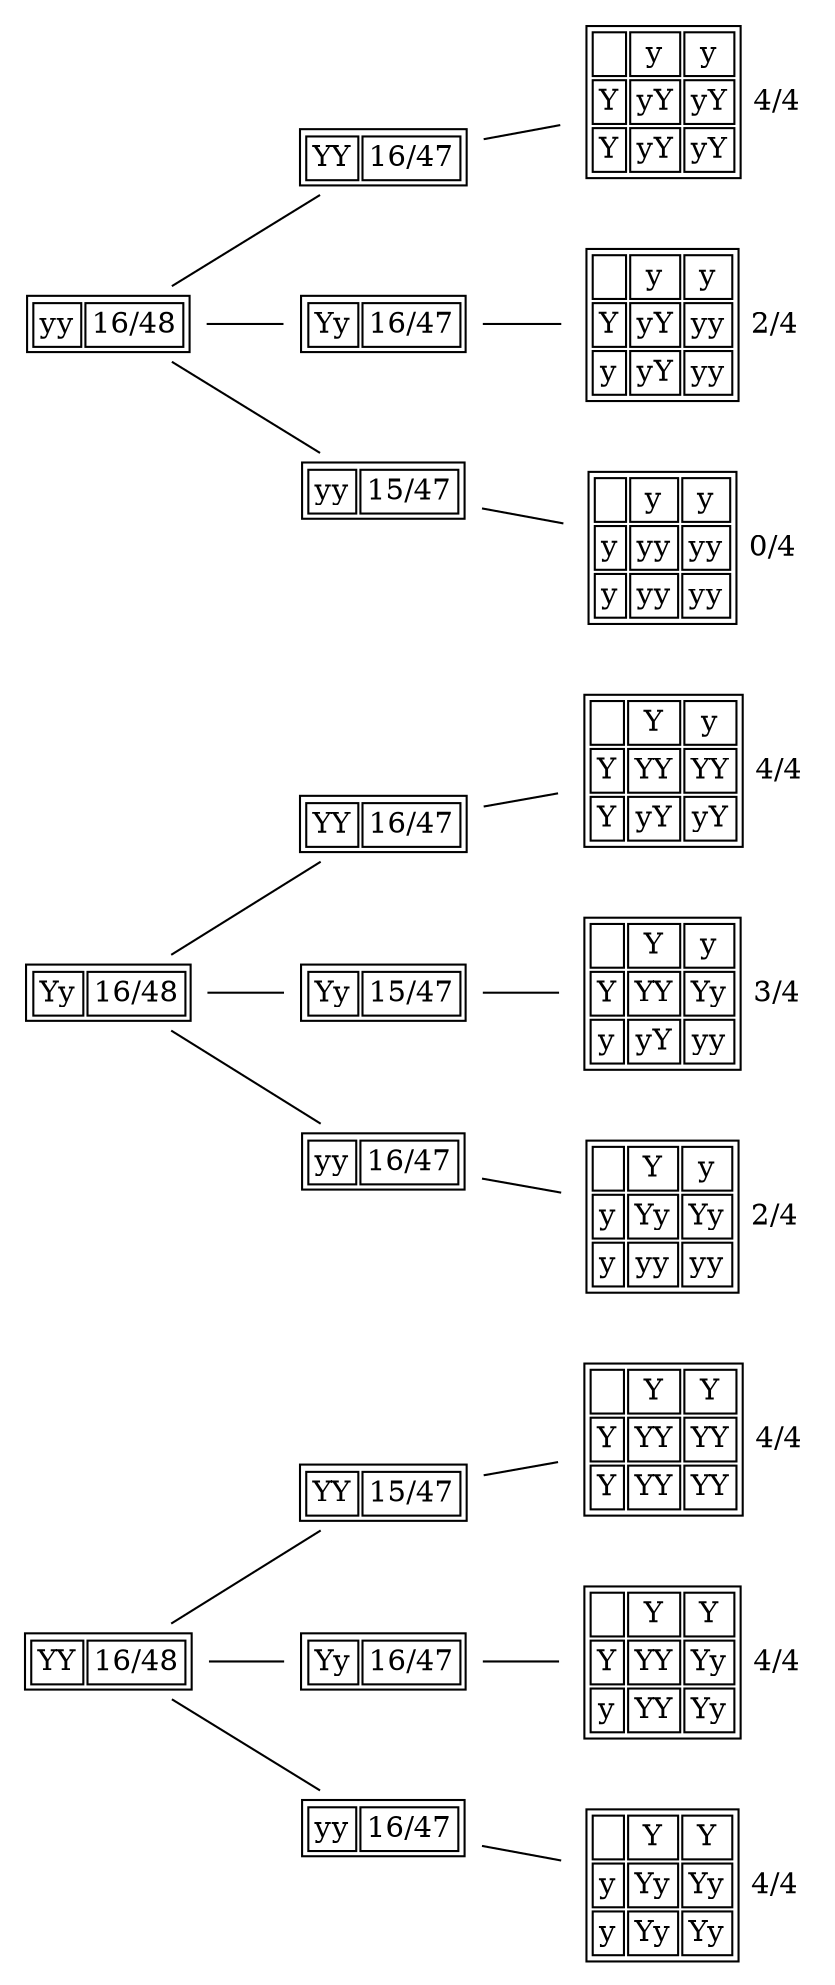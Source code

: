 graph Punnett {
	"1YY" [label=<<TABLE> 
                                                     <TR> 
                                                         <TD>YY</TD> 
                                                         <TD>16/48</TD> 
                                                     </TR>
                                                    </TABLE>> shape=plaintext]
	"1YY2YY" [label=<<TABLE> 
                                                             <TR> 
                                                                 <TD>YY</TD> 
                                                                 <TD>15/47</TD> 
                                                             </TR> 
                                                             </TABLE>> shape=plaintext]
	"1YY2YYpun" [label=<<TABLE BORDER = '0'>
                         <TR>
                             <TD>
                                 <TABLE>
                                     <TR>
                                         <TD> </TD>
                                         <TD>Y</TD>
                                         <TD>Y</TD>
                                     </TR>
                                     <TR>
                                         <TD>Y</TD>
                                         <TD>YY</TD>
                                         <TD>YY</TD>
                                     </TR>
                                     <TR>
                                         <TD>Y</TD>
                                         <TD>YY</TD>
                                         <TD>YY</TD>
                                     </TR>
                                 </TABLE>
                             </TD>
                             <TD>4/4</TD>
                         </TR>
                    </TABLE>> shape=plaintext]
	"1YY" -- "1YY2YY"
	"1YY2YY" -- "1YY2YYpun"
	"1YY2Yy" [label=<<TABLE> <TR> <TD>Yy</TD> <TD>16/47</TD> </TR> </TABLE>> shape=plaintext]
	"1YY2Yypun" [label=<<TABLE BORDER = '0'>
                         <TR>
                             <TD>
                                 <TABLE>
                                     <TR>
                                         <TD> </TD>
                                         <TD>Y</TD>
                                         <TD>Y</TD>
                                     </TR>
                                     <TR>
                                         <TD>Y</TD>
                                         <TD>YY</TD>
                                         <TD>Yy</TD>
                                     </TR>
                                     <TR>
                                         <TD>y</TD>
                                         <TD>YY</TD>
                                         <TD>Yy</TD>
                                     </TR>
                                 </TABLE>
                             </TD>
                             <TD>4/4</TD>
                         </TR>
                    </TABLE>> shape=plaintext]
	"1YY" -- "1YY2Yy"
	"1YY2Yy" -- "1YY2Yypun"
	"1YY2yy" [label=<<TABLE> <TR> <TD>yy</TD> <TD>16/47</TD> </TR> </TABLE>> shape=plaintext]
	"1YY2yypun" [label=<<TABLE BORDER = '0'>
                         <TR>
                             <TD>
                                 <TABLE>
                                     <TR>
                                         <TD> </TD>
                                         <TD>Y</TD>
                                         <TD>Y</TD>
                                     </TR>
                                     <TR>
                                         <TD>y</TD>
                                         <TD>Yy</TD>
                                         <TD>Yy</TD>
                                     </TR>
                                     <TR>
                                         <TD>y</TD>
                                         <TD>Yy</TD>
                                         <TD>Yy</TD>
                                     </TR>
                                 </TABLE>
                             </TD>
                             <TD>4/4</TD>
                         </TR>
                    </TABLE>> shape=plaintext]
	"1YY" -- "1YY2yy"
	"1YY2yy" -- "1YY2yypun"
	"1Yy" [label=<<TABLE> 
                                                     <TR> 
                                                         <TD>Yy</TD> 
                                                         <TD>16/48</TD> 
                                                     </TR>
                                                    </TABLE>> shape=plaintext]
	"1Yy2YY" [label=<<TABLE> <TR> <TD>YY</TD> <TD>16/47</TD> </TR> </TABLE>> shape=plaintext]
	"1Yy2YYpun" [label=<<TABLE BORDER = '0'>
                         <TR>
                             <TD>
                                 <TABLE>
                                     <TR>
                                         <TD> </TD>
                                         <TD>Y</TD>
                                         <TD>y</TD>
                                     </TR>
                                     <TR>
                                         <TD>Y</TD>
                                         <TD>YY</TD>
                                         <TD>YY</TD>
                                     </TR>
                                     <TR>
                                         <TD>Y</TD>
                                         <TD>yY</TD>
                                         <TD>yY</TD>
                                     </TR>
                                 </TABLE>
                             </TD>
                             <TD>4/4</TD>
                         </TR>
                    </TABLE>> shape=plaintext]
	"1Yy" -- "1Yy2YY"
	"1Yy2YY" -- "1Yy2YYpun"
	"1Yy2Yy" [label=<<TABLE> 
                                                             <TR> 
                                                                 <TD>Yy</TD> 
                                                                 <TD>15/47</TD> 
                                                             </TR> 
                                                             </TABLE>> shape=plaintext]
	"1Yy2Yypun" [label=<<TABLE BORDER = '0'>
                         <TR>
                             <TD>
                                 <TABLE>
                                     <TR>
                                         <TD> </TD>
                                         <TD>Y</TD>
                                         <TD>y</TD>
                                     </TR>
                                     <TR>
                                         <TD>Y</TD>
                                         <TD>YY</TD>
                                         <TD>Yy</TD>
                                     </TR>
                                     <TR>
                                         <TD>y</TD>
                                         <TD>yY</TD>
                                         <TD>yy</TD>
                                     </TR>
                                 </TABLE>
                             </TD>
                             <TD>3/4</TD>
                         </TR>
                    </TABLE>> shape=plaintext]
	"1Yy" -- "1Yy2Yy"
	"1Yy2Yy" -- "1Yy2Yypun"
	"1Yy2yy" [label=<<TABLE> <TR> <TD>yy</TD> <TD>16/47</TD> </TR> </TABLE>> shape=plaintext]
	"1Yy2yypun" [label=<<TABLE BORDER = '0'>
                         <TR>
                             <TD>
                                 <TABLE>
                                     <TR>
                                         <TD> </TD>
                                         <TD>Y</TD>
                                         <TD>y</TD>
                                     </TR>
                                     <TR>
                                         <TD>y</TD>
                                         <TD>Yy</TD>
                                         <TD>Yy</TD>
                                     </TR>
                                     <TR>
                                         <TD>y</TD>
                                         <TD>yy</TD>
                                         <TD>yy</TD>
                                     </TR>
                                 </TABLE>
                             </TD>
                             <TD>2/4</TD>
                         </TR>
                    </TABLE>> shape=plaintext]
	"1Yy" -- "1Yy2yy"
	"1Yy2yy" -- "1Yy2yypun"
	"1yy" [label=<<TABLE> 
                                                     <TR> 
                                                         <TD>yy</TD> 
                                                         <TD>16/48</TD> 
                                                     </TR>
                                                    </TABLE>> shape=plaintext]
	"1yy2YY" [label=<<TABLE> <TR> <TD>YY</TD> <TD>16/47</TD> </TR> </TABLE>> shape=plaintext]
	"1yy2YYpun" [label=<<TABLE BORDER = '0'>
                         <TR>
                             <TD>
                                 <TABLE>
                                     <TR>
                                         <TD> </TD>
                                         <TD>y</TD>
                                         <TD>y</TD>
                                     </TR>
                                     <TR>
                                         <TD>Y</TD>
                                         <TD>yY</TD>
                                         <TD>yY</TD>
                                     </TR>
                                     <TR>
                                         <TD>Y</TD>
                                         <TD>yY</TD>
                                         <TD>yY</TD>
                                     </TR>
                                 </TABLE>
                             </TD>
                             <TD>4/4</TD>
                         </TR>
                    </TABLE>> shape=plaintext]
	"1yy" -- "1yy2YY"
	"1yy2YY" -- "1yy2YYpun"
	"1yy2Yy" [label=<<TABLE> <TR> <TD>Yy</TD> <TD>16/47</TD> </TR> </TABLE>> shape=plaintext]
	"1yy2Yypun" [label=<<TABLE BORDER = '0'>
                         <TR>
                             <TD>
                                 <TABLE>
                                     <TR>
                                         <TD> </TD>
                                         <TD>y</TD>
                                         <TD>y</TD>
                                     </TR>
                                     <TR>
                                         <TD>Y</TD>
                                         <TD>yY</TD>
                                         <TD>yy</TD>
                                     </TR>
                                     <TR>
                                         <TD>y</TD>
                                         <TD>yY</TD>
                                         <TD>yy</TD>
                                     </TR>
                                 </TABLE>
                             </TD>
                             <TD>2/4</TD>
                         </TR>
                    </TABLE>> shape=plaintext]
	"1yy" -- "1yy2Yy"
	"1yy2Yy" -- "1yy2Yypun"
	"1yy2yy" [label=<<TABLE> 
                                                             <TR> 
                                                                 <TD>yy</TD> 
                                                                 <TD>15/47</TD> 
                                                             </TR> 
                                                             </TABLE>> shape=plaintext]
	"1yy2yypun" [label=<<TABLE BORDER = '0'>
                         <TR>
                             <TD>
                                 <TABLE>
                                     <TR>
                                         <TD> </TD>
                                         <TD>y</TD>
                                         <TD>y</TD>
                                     </TR>
                                     <TR>
                                         <TD>y</TD>
                                         <TD>yy</TD>
                                         <TD>yy</TD>
                                     </TR>
                                     <TR>
                                         <TD>y</TD>
                                         <TD>yy</TD>
                                         <TD>yy</TD>
                                     </TR>
                                 </TABLE>
                             </TD>
                             <TD>0/4</TD>
                         </TR>
                    </TABLE>> shape=plaintext]
	"1yy" -- "1yy2yy"
	"1yy2yy" -- "1yy2yypun"
	rankdir=LR
}
